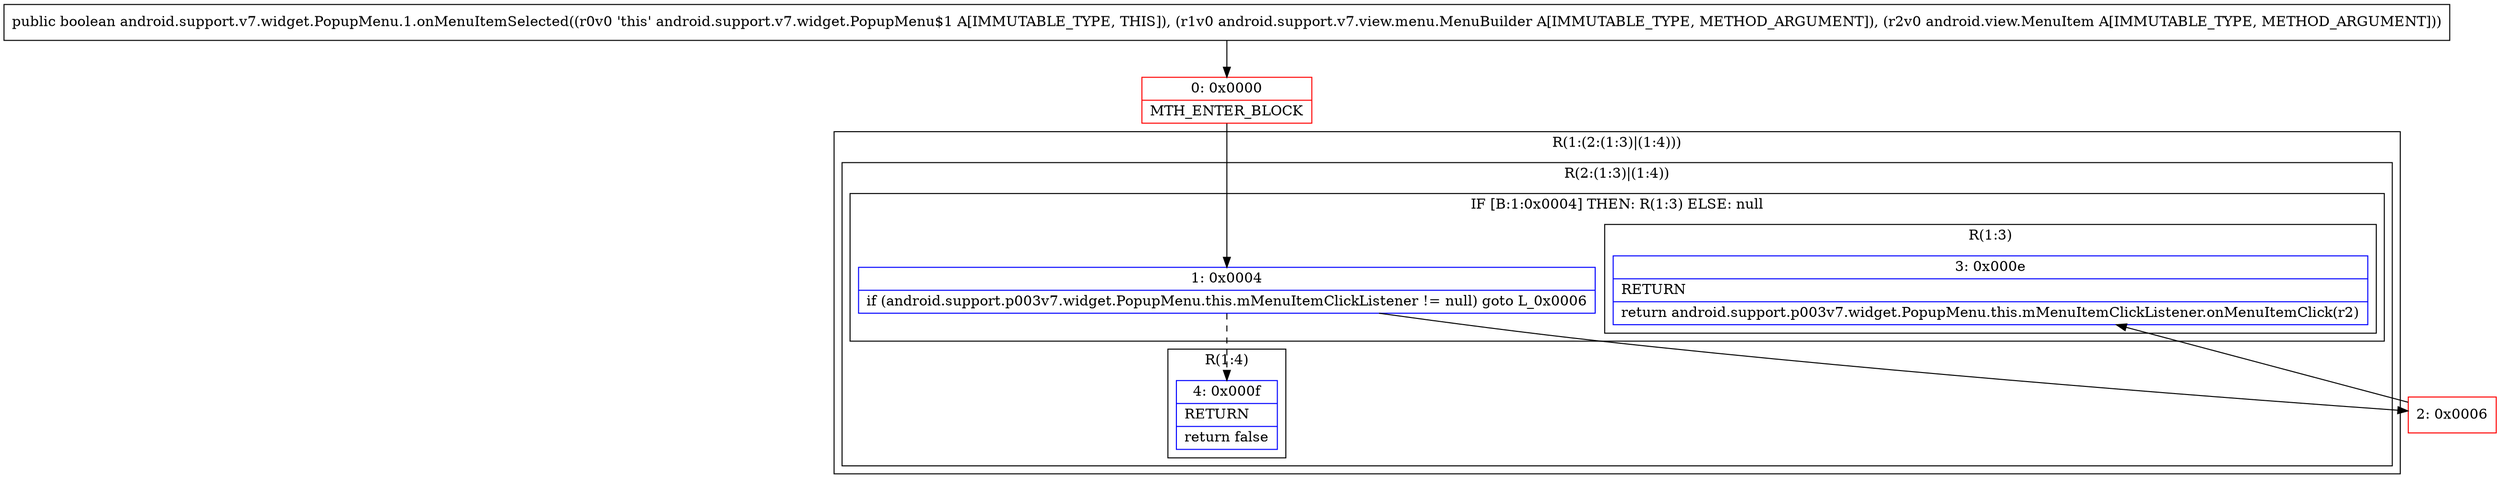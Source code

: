 digraph "CFG forandroid.support.v7.widget.PopupMenu.1.onMenuItemSelected(Landroid\/support\/v7\/view\/menu\/MenuBuilder;Landroid\/view\/MenuItem;)Z" {
subgraph cluster_Region_639635104 {
label = "R(1:(2:(1:3)|(1:4)))";
node [shape=record,color=blue];
subgraph cluster_Region_70534037 {
label = "R(2:(1:3)|(1:4))";
node [shape=record,color=blue];
subgraph cluster_IfRegion_2024860068 {
label = "IF [B:1:0x0004] THEN: R(1:3) ELSE: null";
node [shape=record,color=blue];
Node_1 [shape=record,label="{1\:\ 0x0004|if (android.support.p003v7.widget.PopupMenu.this.mMenuItemClickListener != null) goto L_0x0006\l}"];
subgraph cluster_Region_1556850207 {
label = "R(1:3)";
node [shape=record,color=blue];
Node_3 [shape=record,label="{3\:\ 0x000e|RETURN\l|return android.support.p003v7.widget.PopupMenu.this.mMenuItemClickListener.onMenuItemClick(r2)\l}"];
}
}
subgraph cluster_Region_2050549288 {
label = "R(1:4)";
node [shape=record,color=blue];
Node_4 [shape=record,label="{4\:\ 0x000f|RETURN\l|return false\l}"];
}
}
}
Node_0 [shape=record,color=red,label="{0\:\ 0x0000|MTH_ENTER_BLOCK\l}"];
Node_2 [shape=record,color=red,label="{2\:\ 0x0006}"];
MethodNode[shape=record,label="{public boolean android.support.v7.widget.PopupMenu.1.onMenuItemSelected((r0v0 'this' android.support.v7.widget.PopupMenu$1 A[IMMUTABLE_TYPE, THIS]), (r1v0 android.support.v7.view.menu.MenuBuilder A[IMMUTABLE_TYPE, METHOD_ARGUMENT]), (r2v0 android.view.MenuItem A[IMMUTABLE_TYPE, METHOD_ARGUMENT])) }"];
MethodNode -> Node_0;
Node_1 -> Node_2;
Node_1 -> Node_4[style=dashed];
Node_0 -> Node_1;
Node_2 -> Node_3;
}

